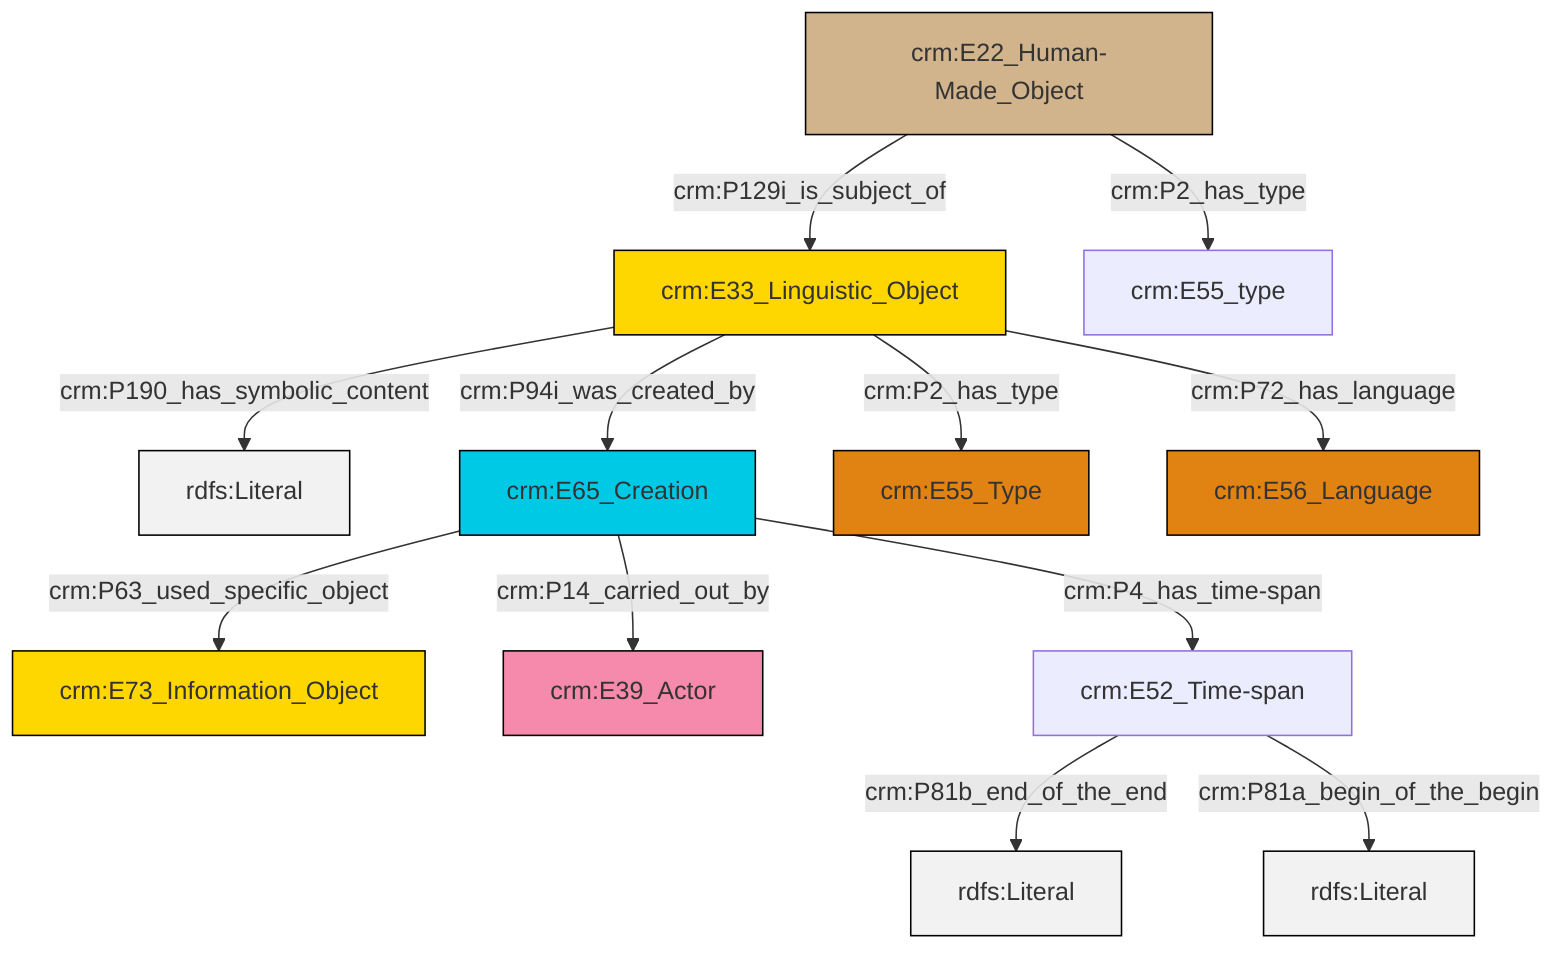 graph TD
classDef Literal fill:#f2f2f2,stroke:#000000;
classDef CRM_Entity fill:#FFFFFF,stroke:#000000;
classDef Temporal_Entity fill:#00C9E6, stroke:#000000;
classDef Type fill:#E18312, stroke:#000000;
classDef Time-Span fill:#2C9C91, stroke:#000000;
classDef Appellation fill:#FFEB7F, stroke:#000000;
classDef Place fill:#008836, stroke:#000000;
classDef Persistent_Item fill:#B266B2, stroke:#000000;
classDef Conceptual_Object fill:#FFD700, stroke:#000000;
classDef Physical_Thing fill:#D2B48C, stroke:#000000;
classDef Actor fill:#f58aad, stroke:#000000;
classDef PC_Classes fill:#4ce600, stroke:#000000;
classDef Multi fill:#cccccc,stroke:#000000;

0["crm:E33_Linguistic_Object"]:::Conceptual_Object -->|crm:P190_has_symbolic_content| 1[rdfs:Literal]:::Literal
2["crm:E65_Creation"]:::Temporal_Entity -->|crm:P63_used_specific_object| 3["crm:E73_Information_Object"]:::Conceptual_Object
2["crm:E65_Creation"]:::Temporal_Entity -->|crm:P14_carried_out_by| 4["crm:E39_Actor"]:::Actor
5["crm:E52_Time-span"]:::Default -->|crm:P81b_end_of_the_end| 6[rdfs:Literal]:::Literal
5["crm:E52_Time-span"]:::Default -->|crm:P81a_begin_of_the_begin| 7[rdfs:Literal]:::Literal
9["crm:E22_Human-Made_Object"]:::Physical_Thing -->|crm:P129i_is_subject_of| 0["crm:E33_Linguistic_Object"]:::Conceptual_Object
0["crm:E33_Linguistic_Object"]:::Conceptual_Object -->|crm:P72_has_language| 15["crm:E56_Language"]:::Type
0["crm:E33_Linguistic_Object"]:::Conceptual_Object -->|crm:P2_has_type| 11["crm:E55_Type"]:::Type
2["crm:E65_Creation"]:::Temporal_Entity -->|crm:P4_has_time-span| 5["crm:E52_Time-span"]:::Default
0["crm:E33_Linguistic_Object"]:::Conceptual_Object -->|crm:P94i_was_created_by| 2["crm:E65_Creation"]:::Temporal_Entity
9["crm:E22_Human-Made_Object"]:::Physical_Thing -->|crm:P2_has_type| 17["crm:E55_type"]:::Default